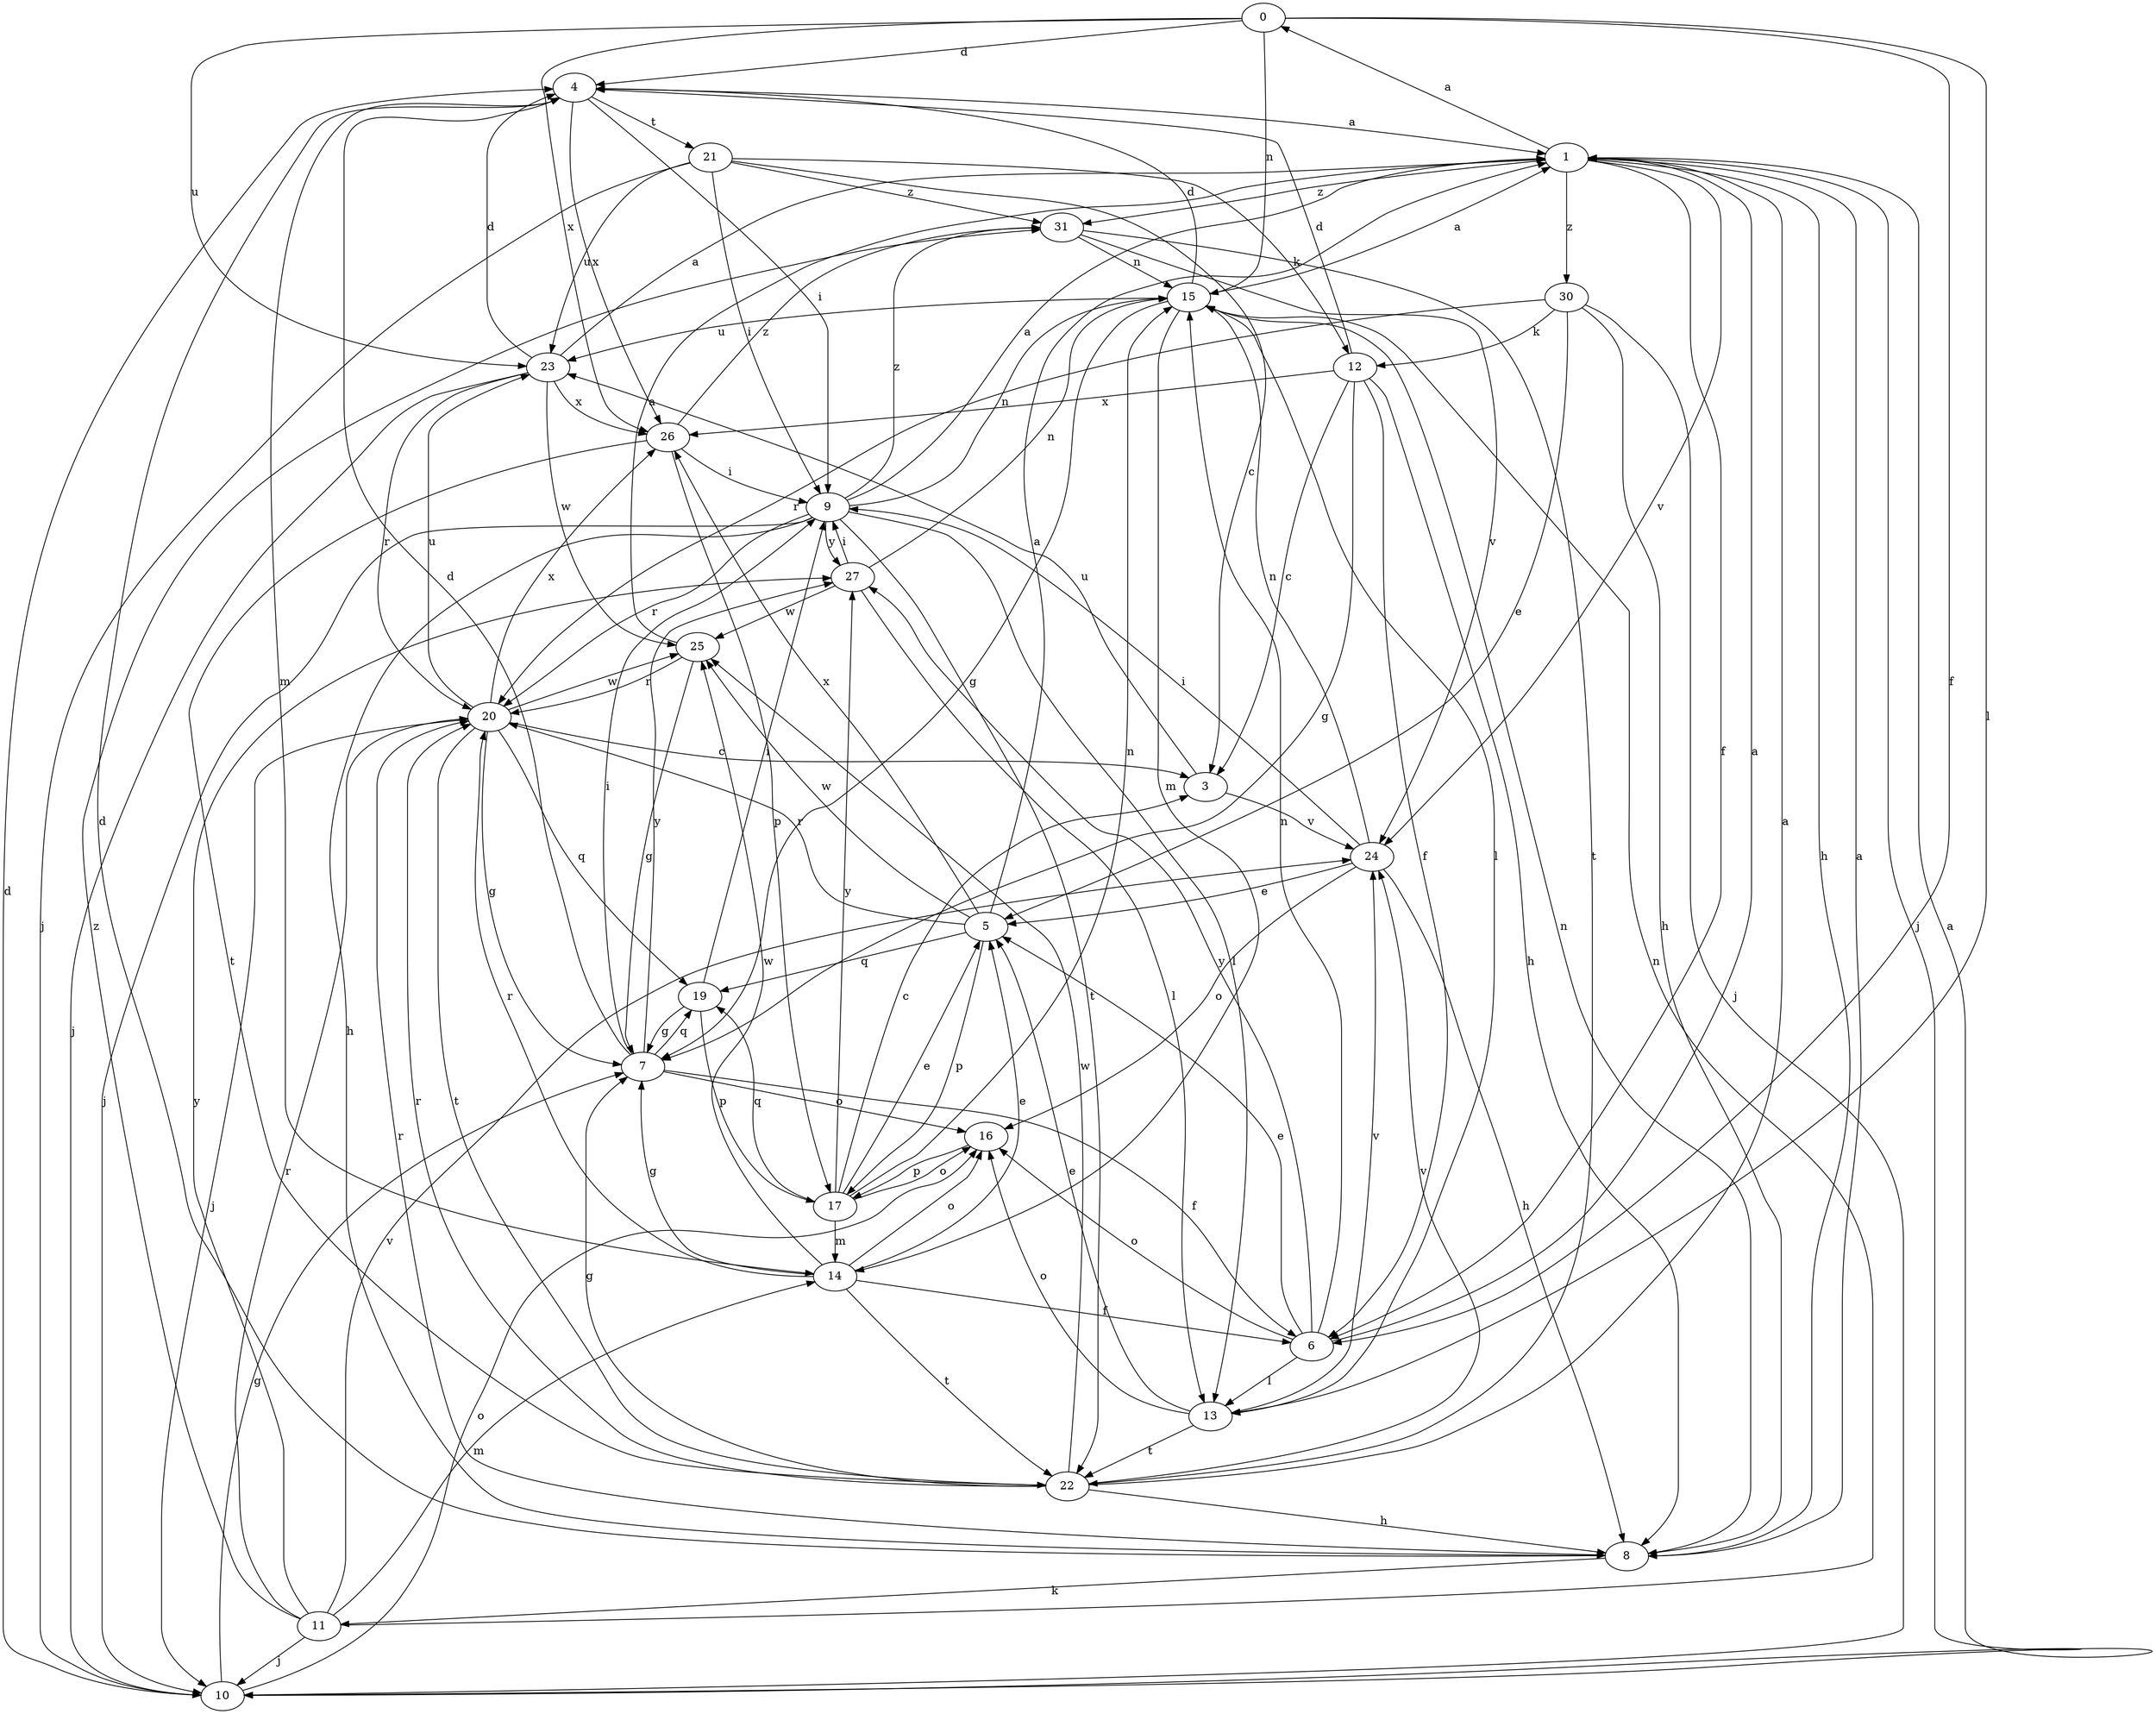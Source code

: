strict digraph  {
0;
1;
3;
4;
5;
6;
7;
8;
9;
10;
11;
12;
13;
14;
15;
16;
17;
19;
20;
21;
22;
23;
24;
25;
26;
27;
30;
31;
0 -> 4  [label=d];
0 -> 6  [label=f];
0 -> 13  [label=l];
0 -> 15  [label=n];
0 -> 23  [label=u];
0 -> 26  [label=x];
1 -> 0  [label=a];
1 -> 6  [label=f];
1 -> 8  [label=h];
1 -> 10  [label=j];
1 -> 24  [label=v];
1 -> 30  [label=z];
1 -> 31  [label=z];
3 -> 23  [label=u];
3 -> 24  [label=v];
4 -> 1  [label=a];
4 -> 9  [label=i];
4 -> 14  [label=m];
4 -> 21  [label=t];
4 -> 26  [label=x];
5 -> 1  [label=a];
5 -> 17  [label=p];
5 -> 19  [label=q];
5 -> 20  [label=r];
5 -> 25  [label=w];
5 -> 26  [label=x];
6 -> 1  [label=a];
6 -> 5  [label=e];
6 -> 13  [label=l];
6 -> 15  [label=n];
6 -> 16  [label=o];
6 -> 27  [label=y];
7 -> 4  [label=d];
7 -> 6  [label=f];
7 -> 9  [label=i];
7 -> 16  [label=o];
7 -> 19  [label=q];
7 -> 27  [label=y];
8 -> 1  [label=a];
8 -> 4  [label=d];
8 -> 11  [label=k];
8 -> 15  [label=n];
8 -> 20  [label=r];
9 -> 1  [label=a];
9 -> 8  [label=h];
9 -> 10  [label=j];
9 -> 13  [label=l];
9 -> 15  [label=n];
9 -> 20  [label=r];
9 -> 22  [label=t];
9 -> 27  [label=y];
9 -> 31  [label=z];
10 -> 1  [label=a];
10 -> 4  [label=d];
10 -> 7  [label=g];
10 -> 16  [label=o];
11 -> 10  [label=j];
11 -> 14  [label=m];
11 -> 15  [label=n];
11 -> 20  [label=r];
11 -> 24  [label=v];
11 -> 27  [label=y];
11 -> 31  [label=z];
12 -> 3  [label=c];
12 -> 4  [label=d];
12 -> 6  [label=f];
12 -> 7  [label=g];
12 -> 8  [label=h];
12 -> 26  [label=x];
13 -> 5  [label=e];
13 -> 16  [label=o];
13 -> 22  [label=t];
13 -> 24  [label=v];
14 -> 5  [label=e];
14 -> 6  [label=f];
14 -> 7  [label=g];
14 -> 16  [label=o];
14 -> 20  [label=r];
14 -> 22  [label=t];
14 -> 25  [label=w];
15 -> 1  [label=a];
15 -> 4  [label=d];
15 -> 7  [label=g];
15 -> 13  [label=l];
15 -> 14  [label=m];
15 -> 23  [label=u];
16 -> 17  [label=p];
17 -> 3  [label=c];
17 -> 5  [label=e];
17 -> 14  [label=m];
17 -> 15  [label=n];
17 -> 16  [label=o];
17 -> 19  [label=q];
17 -> 27  [label=y];
19 -> 7  [label=g];
19 -> 9  [label=i];
19 -> 17  [label=p];
20 -> 3  [label=c];
20 -> 7  [label=g];
20 -> 10  [label=j];
20 -> 19  [label=q];
20 -> 22  [label=t];
20 -> 23  [label=u];
20 -> 25  [label=w];
20 -> 26  [label=x];
21 -> 3  [label=c];
21 -> 9  [label=i];
21 -> 10  [label=j];
21 -> 12  [label=k];
21 -> 23  [label=u];
21 -> 31  [label=z];
22 -> 1  [label=a];
22 -> 7  [label=g];
22 -> 8  [label=h];
22 -> 20  [label=r];
22 -> 24  [label=v];
22 -> 25  [label=w];
23 -> 1  [label=a];
23 -> 4  [label=d];
23 -> 10  [label=j];
23 -> 20  [label=r];
23 -> 25  [label=w];
23 -> 26  [label=x];
24 -> 5  [label=e];
24 -> 8  [label=h];
24 -> 9  [label=i];
24 -> 15  [label=n];
24 -> 16  [label=o];
25 -> 1  [label=a];
25 -> 7  [label=g];
25 -> 20  [label=r];
26 -> 9  [label=i];
26 -> 17  [label=p];
26 -> 22  [label=t];
26 -> 31  [label=z];
27 -> 9  [label=i];
27 -> 13  [label=l];
27 -> 15  [label=n];
27 -> 25  [label=w];
30 -> 5  [label=e];
30 -> 8  [label=h];
30 -> 10  [label=j];
30 -> 12  [label=k];
30 -> 20  [label=r];
31 -> 15  [label=n];
31 -> 22  [label=t];
31 -> 24  [label=v];
}
